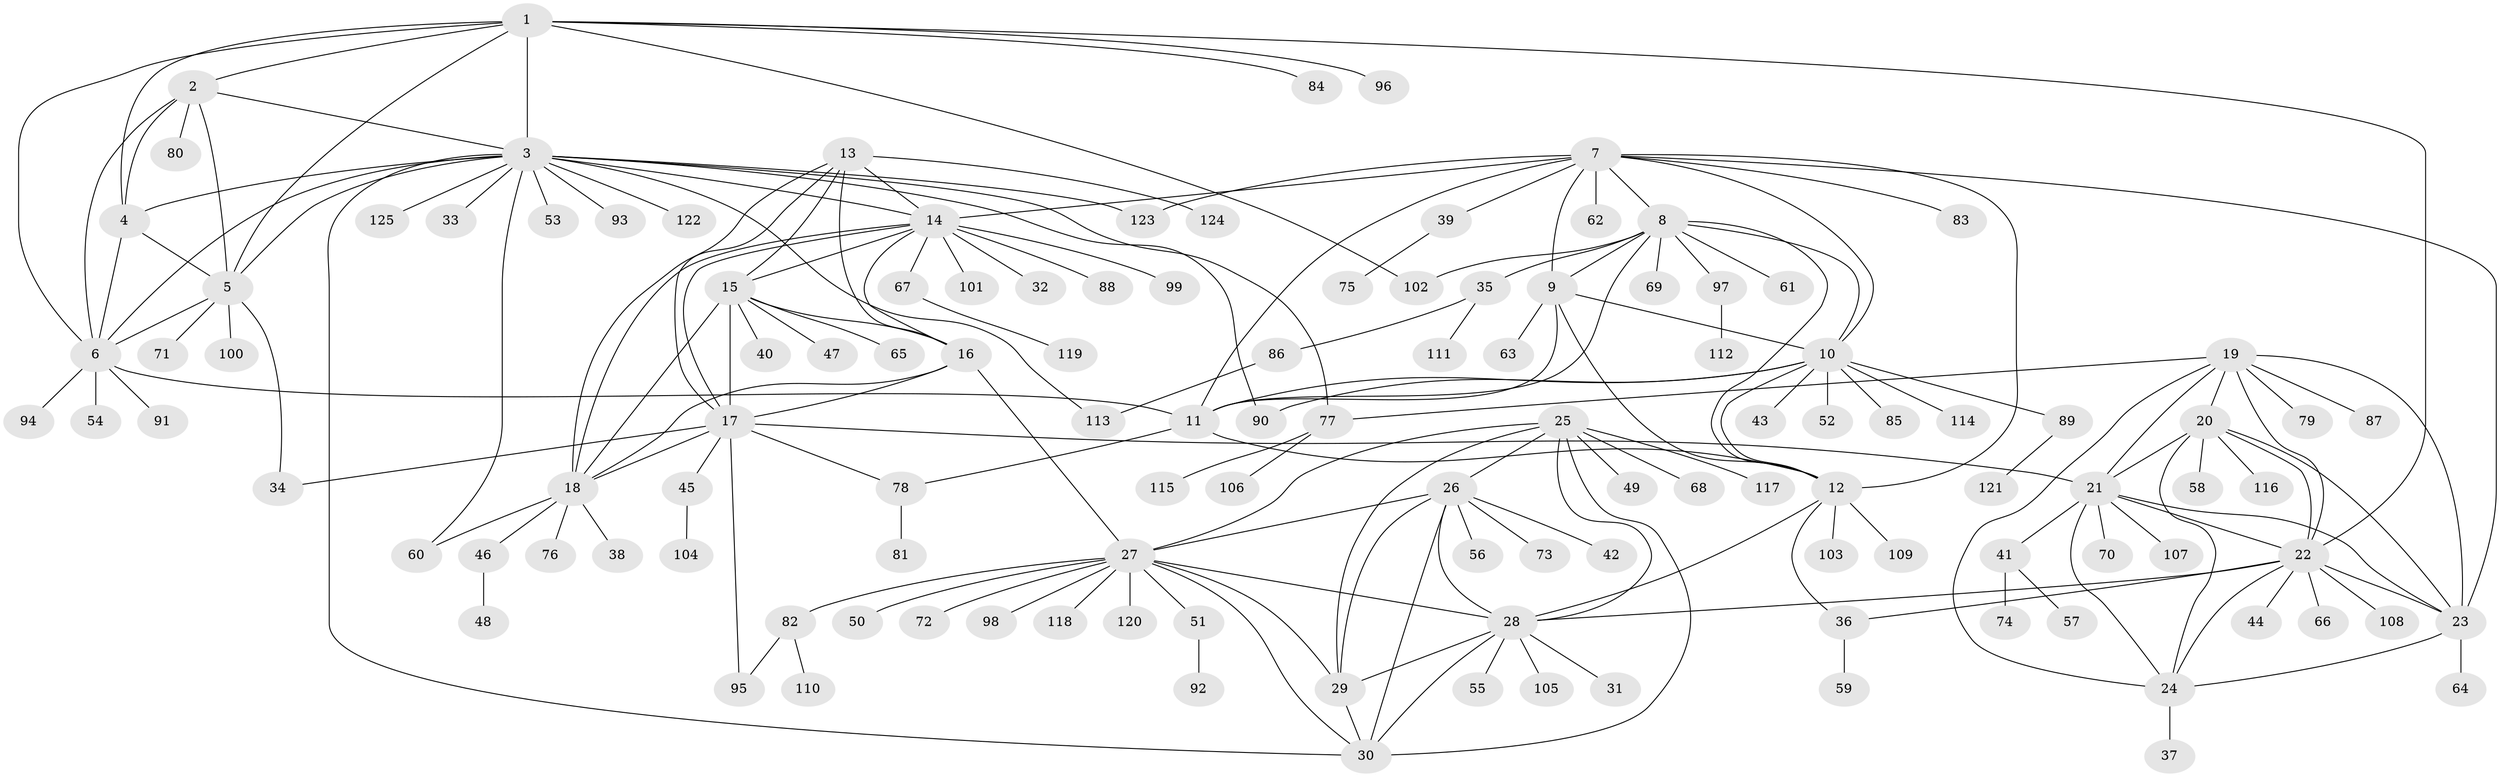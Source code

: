 // Generated by graph-tools (version 1.1) at 2025/16/03/09/25 04:16:04]
// undirected, 125 vertices, 190 edges
graph export_dot {
graph [start="1"]
  node [color=gray90,style=filled];
  1;
  2;
  3;
  4;
  5;
  6;
  7;
  8;
  9;
  10;
  11;
  12;
  13;
  14;
  15;
  16;
  17;
  18;
  19;
  20;
  21;
  22;
  23;
  24;
  25;
  26;
  27;
  28;
  29;
  30;
  31;
  32;
  33;
  34;
  35;
  36;
  37;
  38;
  39;
  40;
  41;
  42;
  43;
  44;
  45;
  46;
  47;
  48;
  49;
  50;
  51;
  52;
  53;
  54;
  55;
  56;
  57;
  58;
  59;
  60;
  61;
  62;
  63;
  64;
  65;
  66;
  67;
  68;
  69;
  70;
  71;
  72;
  73;
  74;
  75;
  76;
  77;
  78;
  79;
  80;
  81;
  82;
  83;
  84;
  85;
  86;
  87;
  88;
  89;
  90;
  91;
  92;
  93;
  94;
  95;
  96;
  97;
  98;
  99;
  100;
  101;
  102;
  103;
  104;
  105;
  106;
  107;
  108;
  109;
  110;
  111;
  112;
  113;
  114;
  115;
  116;
  117;
  118;
  119;
  120;
  121;
  122;
  123;
  124;
  125;
  1 -- 2;
  1 -- 3;
  1 -- 4;
  1 -- 5;
  1 -- 6;
  1 -- 22;
  1 -- 84;
  1 -- 96;
  1 -- 102;
  2 -- 3;
  2 -- 4;
  2 -- 5;
  2 -- 6;
  2 -- 80;
  3 -- 4;
  3 -- 5;
  3 -- 6;
  3 -- 14;
  3 -- 30;
  3 -- 33;
  3 -- 53;
  3 -- 60;
  3 -- 77;
  3 -- 90;
  3 -- 93;
  3 -- 113;
  3 -- 122;
  3 -- 123;
  3 -- 125;
  4 -- 5;
  4 -- 6;
  5 -- 6;
  5 -- 34;
  5 -- 71;
  5 -- 100;
  6 -- 11;
  6 -- 54;
  6 -- 91;
  6 -- 94;
  7 -- 8;
  7 -- 9;
  7 -- 10;
  7 -- 11;
  7 -- 12;
  7 -- 14;
  7 -- 23;
  7 -- 39;
  7 -- 62;
  7 -- 83;
  7 -- 123;
  8 -- 9;
  8 -- 10;
  8 -- 11;
  8 -- 12;
  8 -- 35;
  8 -- 61;
  8 -- 69;
  8 -- 97;
  8 -- 102;
  9 -- 10;
  9 -- 11;
  9 -- 12;
  9 -- 63;
  10 -- 11;
  10 -- 12;
  10 -- 43;
  10 -- 52;
  10 -- 85;
  10 -- 89;
  10 -- 90;
  10 -- 114;
  11 -- 12;
  11 -- 78;
  12 -- 28;
  12 -- 36;
  12 -- 103;
  12 -- 109;
  13 -- 14;
  13 -- 15;
  13 -- 16;
  13 -- 17;
  13 -- 18;
  13 -- 124;
  14 -- 15;
  14 -- 16;
  14 -- 17;
  14 -- 18;
  14 -- 32;
  14 -- 67;
  14 -- 88;
  14 -- 99;
  14 -- 101;
  15 -- 16;
  15 -- 17;
  15 -- 18;
  15 -- 40;
  15 -- 47;
  15 -- 65;
  16 -- 17;
  16 -- 18;
  16 -- 27;
  17 -- 18;
  17 -- 21;
  17 -- 34;
  17 -- 45;
  17 -- 78;
  17 -- 95;
  18 -- 38;
  18 -- 46;
  18 -- 60;
  18 -- 76;
  19 -- 20;
  19 -- 21;
  19 -- 22;
  19 -- 23;
  19 -- 24;
  19 -- 77;
  19 -- 79;
  19 -- 87;
  20 -- 21;
  20 -- 22;
  20 -- 23;
  20 -- 24;
  20 -- 58;
  20 -- 116;
  21 -- 22;
  21 -- 23;
  21 -- 24;
  21 -- 41;
  21 -- 70;
  21 -- 107;
  22 -- 23;
  22 -- 24;
  22 -- 28;
  22 -- 36;
  22 -- 44;
  22 -- 66;
  22 -- 108;
  23 -- 24;
  23 -- 64;
  24 -- 37;
  25 -- 26;
  25 -- 27;
  25 -- 28;
  25 -- 29;
  25 -- 30;
  25 -- 49;
  25 -- 68;
  25 -- 117;
  26 -- 27;
  26 -- 28;
  26 -- 29;
  26 -- 30;
  26 -- 42;
  26 -- 56;
  26 -- 73;
  27 -- 28;
  27 -- 29;
  27 -- 30;
  27 -- 50;
  27 -- 51;
  27 -- 72;
  27 -- 82;
  27 -- 98;
  27 -- 118;
  27 -- 120;
  28 -- 29;
  28 -- 30;
  28 -- 31;
  28 -- 55;
  28 -- 105;
  29 -- 30;
  35 -- 86;
  35 -- 111;
  36 -- 59;
  39 -- 75;
  41 -- 57;
  41 -- 74;
  45 -- 104;
  46 -- 48;
  51 -- 92;
  67 -- 119;
  77 -- 106;
  77 -- 115;
  78 -- 81;
  82 -- 95;
  82 -- 110;
  86 -- 113;
  89 -- 121;
  97 -- 112;
}
